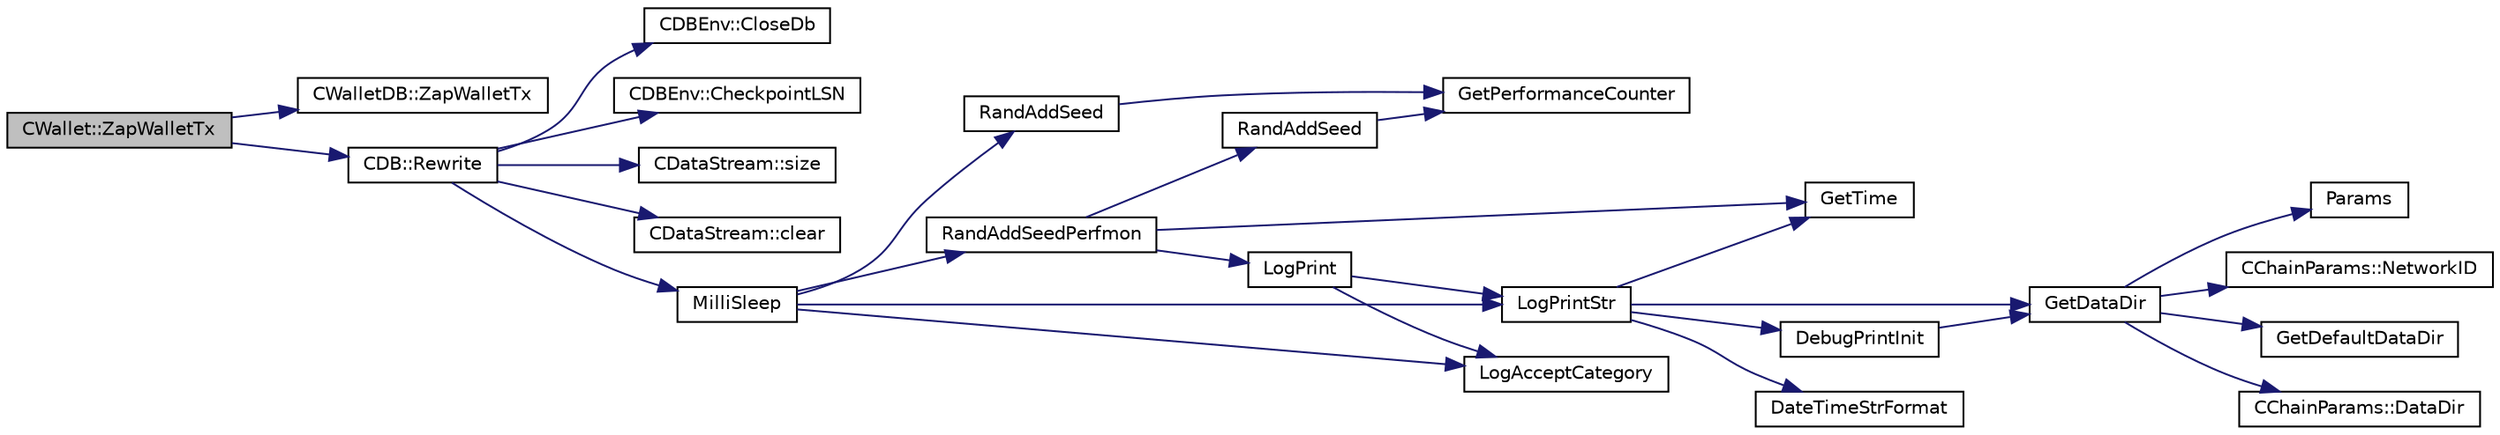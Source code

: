 digraph "CWallet::ZapWalletTx"
{
  edge [fontname="Helvetica",fontsize="10",labelfontname="Helvetica",labelfontsize="10"];
  node [fontname="Helvetica",fontsize="10",shape=record];
  rankdir="LR";
  Node3975 [label="CWallet::ZapWalletTx",height=0.2,width=0.4,color="black", fillcolor="grey75", style="filled", fontcolor="black"];
  Node3975 -> Node3976 [color="midnightblue",fontsize="10",style="solid",fontname="Helvetica"];
  Node3976 [label="CWalletDB::ZapWalletTx",height=0.2,width=0.4,color="black", fillcolor="white", style="filled",URL="$d4/d90/class_c_wallet_d_b.html#abb1a6e2044dc911c5ab46a2f18dec502"];
  Node3975 -> Node3977 [color="midnightblue",fontsize="10",style="solid",fontname="Helvetica"];
  Node3977 [label="CDB::Rewrite",height=0.2,width=0.4,color="black", fillcolor="white", style="filled",URL="$d1/d2e/class_c_d_b.html#acfb8a373edb9c4cfab780fb7578b277e"];
  Node3977 -> Node3978 [color="midnightblue",fontsize="10",style="solid",fontname="Helvetica"];
  Node3978 [label="CDBEnv::CloseDb",height=0.2,width=0.4,color="black", fillcolor="white", style="filled",URL="$d5/dd2/class_c_d_b_env.html#ac53fd53afdd1e0881b8ffbb11a89b556"];
  Node3977 -> Node3979 [color="midnightblue",fontsize="10",style="solid",fontname="Helvetica"];
  Node3979 [label="CDBEnv::CheckpointLSN",height=0.2,width=0.4,color="black", fillcolor="white", style="filled",URL="$d5/dd2/class_c_d_b_env.html#aa4e0fe52dfc0da22fe9bf59eeda57fba"];
  Node3977 -> Node3980 [color="midnightblue",fontsize="10",style="solid",fontname="Helvetica"];
  Node3980 [label="CDataStream::size",height=0.2,width=0.4,color="black", fillcolor="white", style="filled",URL="$d5/d41/class_c_data_stream.html#add30f866dd928fc28c47fe79a0a6723a"];
  Node3977 -> Node3981 [color="midnightblue",fontsize="10",style="solid",fontname="Helvetica"];
  Node3981 [label="CDataStream::clear",height=0.2,width=0.4,color="black", fillcolor="white", style="filled",URL="$d5/d41/class_c_data_stream.html#ade6ed9a3a481e333900e6496707b9692"];
  Node3977 -> Node3982 [color="midnightblue",fontsize="10",style="solid",fontname="Helvetica"];
  Node3982 [label="MilliSleep",height=0.2,width=0.4,color="black", fillcolor="white", style="filled",URL="$d8/d3c/util_8h.html#ac635182d3e845eda4af4fa5ab31609da"];
  Node3982 -> Node3983 [color="midnightblue",fontsize="10",style="solid",fontname="Helvetica"];
  Node3983 [label="RandAddSeed",height=0.2,width=0.4,color="black", fillcolor="white", style="filled",URL="$d8/d3c/util_8h.html#ab699fbdf803610a4e2060fd87787f7e0"];
  Node3983 -> Node3984 [color="midnightblue",fontsize="10",style="solid",fontname="Helvetica"];
  Node3984 [label="GetPerformanceCounter",height=0.2,width=0.4,color="black", fillcolor="white", style="filled",URL="$d8/d3c/util_8h.html#acd4d9988b9bb3f31fddf72a34b2bc37f"];
  Node3982 -> Node3985 [color="midnightblue",fontsize="10",style="solid",fontname="Helvetica"];
  Node3985 [label="RandAddSeedPerfmon",height=0.2,width=0.4,color="black", fillcolor="white", style="filled",URL="$d8/d3c/util_8h.html#a786af12a87491f8dc24351d93b9833b6"];
  Node3985 -> Node3986 [color="midnightblue",fontsize="10",style="solid",fontname="Helvetica"];
  Node3986 [label="RandAddSeed",height=0.2,width=0.4,color="black", fillcolor="white", style="filled",URL="$df/d2d/util_8cpp.html#ab699fbdf803610a4e2060fd87787f7e0"];
  Node3986 -> Node3984 [color="midnightblue",fontsize="10",style="solid",fontname="Helvetica"];
  Node3985 -> Node3987 [color="midnightblue",fontsize="10",style="solid",fontname="Helvetica"];
  Node3987 [label="GetTime",height=0.2,width=0.4,color="black", fillcolor="white", style="filled",URL="$df/d2d/util_8cpp.html#a46fac5fba8ba905b5f9acb364f5d8c6f"];
  Node3985 -> Node3988 [color="midnightblue",fontsize="10",style="solid",fontname="Helvetica"];
  Node3988 [label="LogPrint",height=0.2,width=0.4,color="black", fillcolor="white", style="filled",URL="$d8/d3c/util_8h.html#aab1f837a2366f424bdc996fdf6352171"];
  Node3988 -> Node3989 [color="midnightblue",fontsize="10",style="solid",fontname="Helvetica"];
  Node3989 [label="LogAcceptCategory",height=0.2,width=0.4,color="black", fillcolor="white", style="filled",URL="$d8/d3c/util_8h.html#a343d2a13efe00125f78d25dafb0a8d98"];
  Node3988 -> Node3990 [color="midnightblue",fontsize="10",style="solid",fontname="Helvetica"];
  Node3990 [label="LogPrintStr",height=0.2,width=0.4,color="black", fillcolor="white", style="filled",URL="$d8/d3c/util_8h.html#afd4c3002b2797c0560adddb6af3ca1da"];
  Node3990 -> Node3991 [color="midnightblue",fontsize="10",style="solid",fontname="Helvetica"];
  Node3991 [label="DebugPrintInit",height=0.2,width=0.4,color="black", fillcolor="white", style="filled",URL="$df/d2d/util_8cpp.html#a751ff5f21d880737811136b5e0bcea12"];
  Node3991 -> Node3992 [color="midnightblue",fontsize="10",style="solid",fontname="Helvetica"];
  Node3992 [label="GetDataDir",height=0.2,width=0.4,color="black", fillcolor="white", style="filled",URL="$df/d2d/util_8cpp.html#ab83866a054745d4b30a3948a1b44beba"];
  Node3992 -> Node3993 [color="midnightblue",fontsize="10",style="solid",fontname="Helvetica"];
  Node3993 [label="Params",height=0.2,width=0.4,color="black", fillcolor="white", style="filled",URL="$df/dbf/chainparams_8cpp.html#ace5c5b706d71a324a417dd2db394fd4a",tooltip="Return the currently selected parameters. "];
  Node3992 -> Node3994 [color="midnightblue",fontsize="10",style="solid",fontname="Helvetica"];
  Node3994 [label="CChainParams::NetworkID",height=0.2,width=0.4,color="black", fillcolor="white", style="filled",URL="$d1/d4f/class_c_chain_params.html#a90dc493ec0c0325c98c3ac06eb99862b"];
  Node3992 -> Node3995 [color="midnightblue",fontsize="10",style="solid",fontname="Helvetica"];
  Node3995 [label="GetDefaultDataDir",height=0.2,width=0.4,color="black", fillcolor="white", style="filled",URL="$df/d2d/util_8cpp.html#ab272995de020a3bcbf743be630e485c6"];
  Node3992 -> Node3996 [color="midnightblue",fontsize="10",style="solid",fontname="Helvetica"];
  Node3996 [label="CChainParams::DataDir",height=0.2,width=0.4,color="black", fillcolor="white", style="filled",URL="$d1/d4f/class_c_chain_params.html#a959488b5d8e6fe62857940b831d73a78"];
  Node3990 -> Node3992 [color="midnightblue",fontsize="10",style="solid",fontname="Helvetica"];
  Node3990 -> Node3997 [color="midnightblue",fontsize="10",style="solid",fontname="Helvetica"];
  Node3997 [label="DateTimeStrFormat",height=0.2,width=0.4,color="black", fillcolor="white", style="filled",URL="$df/d2d/util_8cpp.html#a749bc6776c8ec72d7c5e4dea56aee415"];
  Node3990 -> Node3987 [color="midnightblue",fontsize="10",style="solid",fontname="Helvetica"];
  Node3982 -> Node3989 [color="midnightblue",fontsize="10",style="solid",fontname="Helvetica"];
  Node3982 -> Node3990 [color="midnightblue",fontsize="10",style="solid",fontname="Helvetica"];
}

